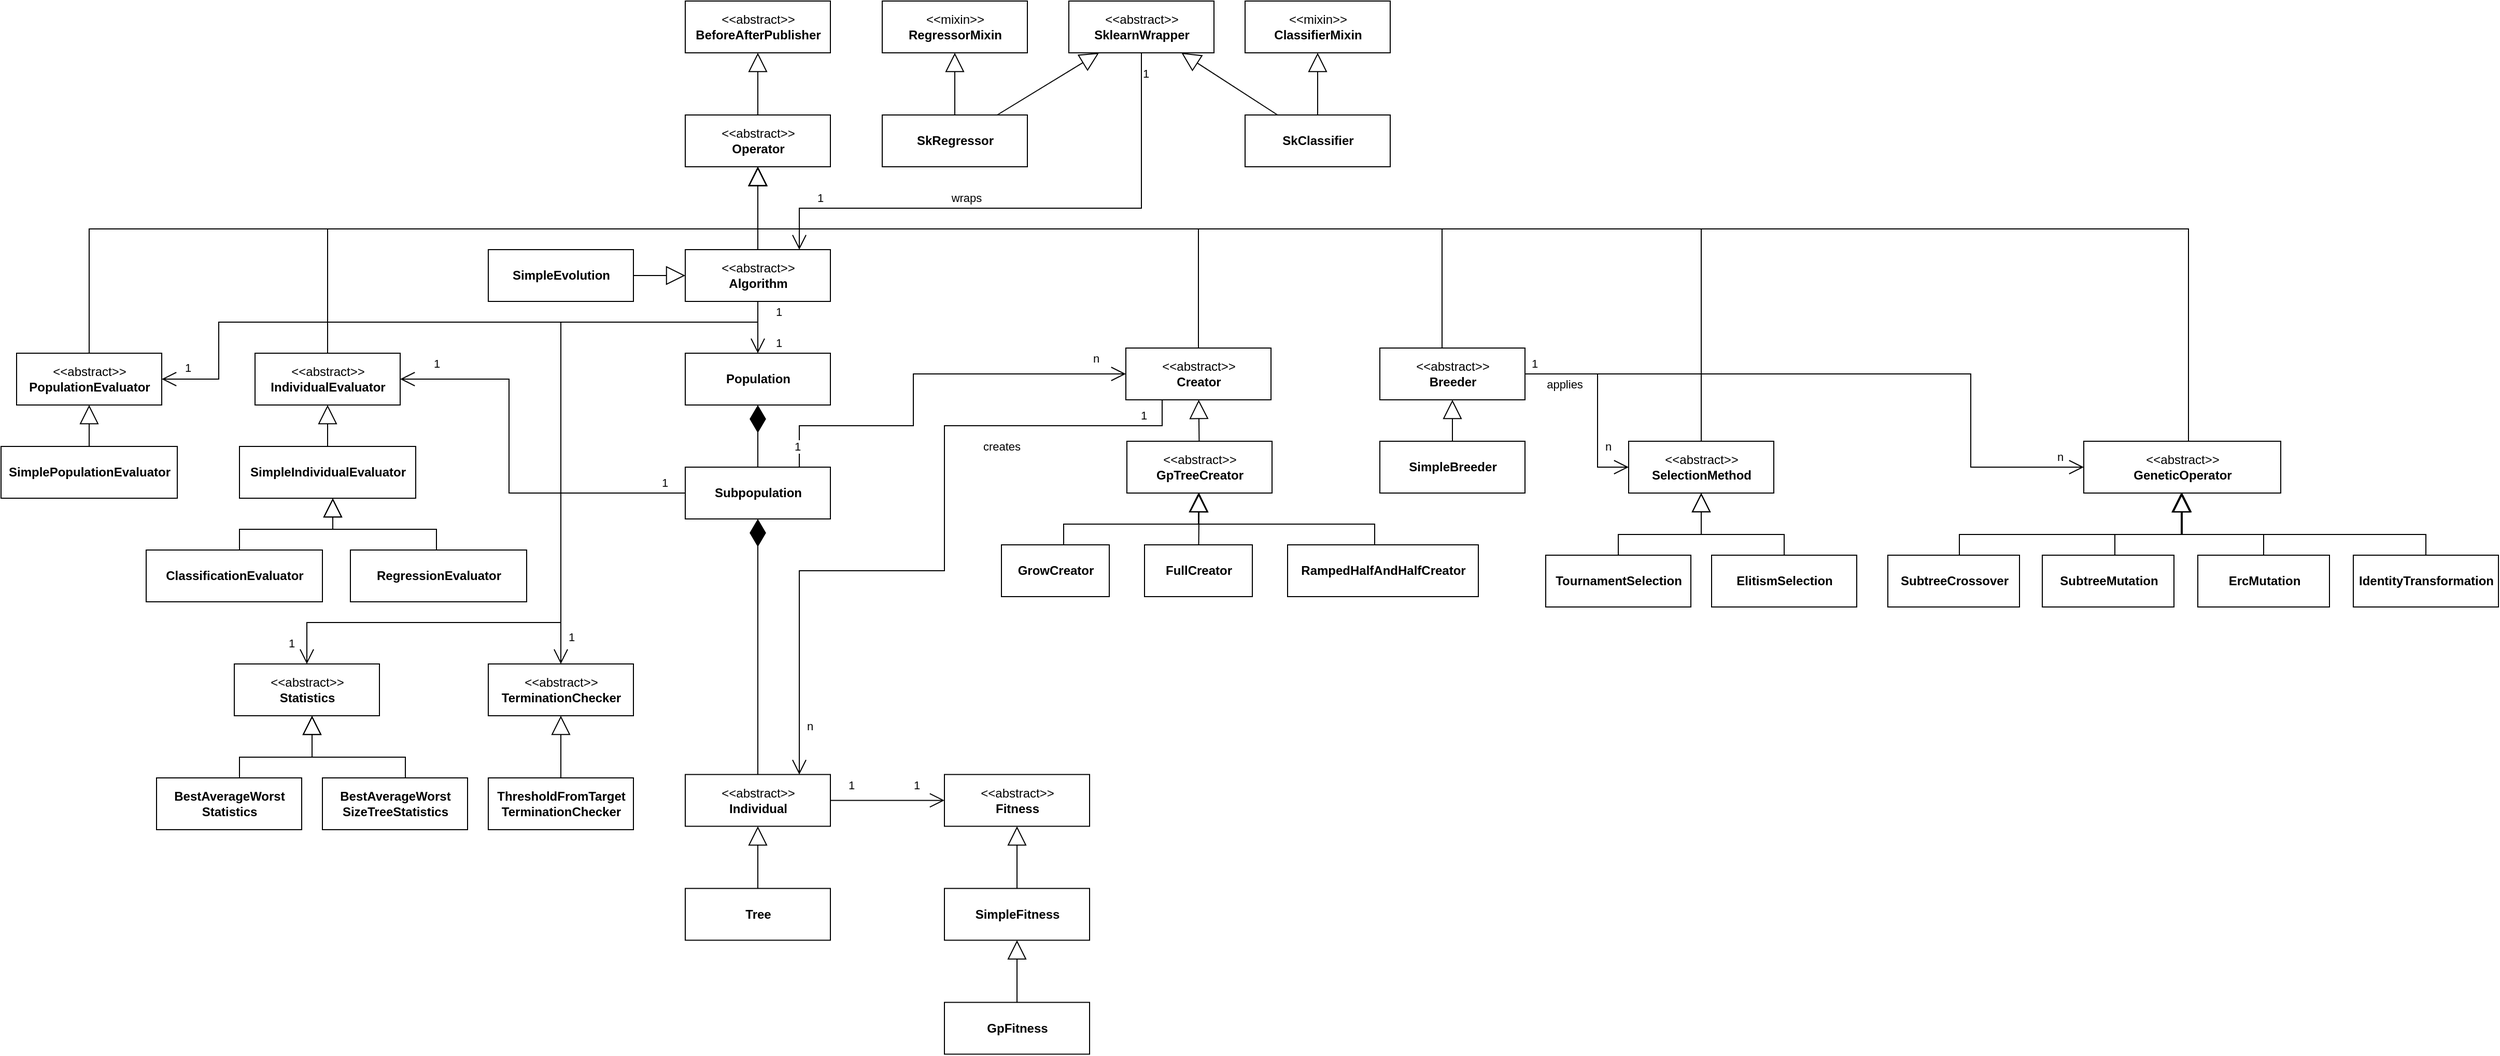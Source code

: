 <mxfile version="18.0.1" type="github">
  <diagram id="FYv7JaiuW1tqM-m-85lL" name="Class Diagram">
    <mxGraphModel dx="1085" dy="603" grid="1" gridSize="10" guides="1" tooltips="1" connect="1" arrows="1" fold="1" page="1" pageScale="1" pageWidth="850" pageHeight="1100" math="0" shadow="0">
      <root>
        <mxCell id="0" />
        <mxCell id="1" parent="0" />
        <mxCell id="0aoVft2hGiI1sVCikAao-1" value="&amp;lt;&amp;lt;abstract&amp;gt;&amp;gt;&lt;br&gt;&lt;b&gt;BeforeAfterPublisher&lt;/b&gt;" style="html=1;" vertex="1" parent="1">
          <mxGeometry x="970" y="70" width="140" height="50" as="geometry" />
        </mxCell>
        <mxCell id="0aoVft2hGiI1sVCikAao-2" value="&amp;lt;&amp;lt;abstract&amp;gt;&amp;gt;&lt;br&gt;&lt;b&gt;Operator&lt;/b&gt;" style="html=1;" vertex="1" parent="1">
          <mxGeometry x="970" y="180" width="140" height="50" as="geometry" />
        </mxCell>
        <mxCell id="0aoVft2hGiI1sVCikAao-3" value="&amp;lt;&amp;lt;abstract&amp;gt;&amp;gt;&lt;br&gt;&lt;b&gt;PopulationEvaluator&lt;/b&gt;" style="html=1;" vertex="1" parent="1">
          <mxGeometry x="325" y="410" width="140" height="50" as="geometry" />
        </mxCell>
        <mxCell id="0aoVft2hGiI1sVCikAao-4" value="&lt;b&gt;SimplePopulationEvaluator&lt;/b&gt;" style="html=1;" vertex="1" parent="1">
          <mxGeometry x="310" y="500" width="170" height="50" as="geometry" />
        </mxCell>
        <mxCell id="0aoVft2hGiI1sVCikAao-5" value="&amp;lt;&amp;lt;abstract&amp;gt;&amp;gt;&lt;br&gt;&lt;b&gt;Algorithm&lt;/b&gt;" style="html=1;" vertex="1" parent="1">
          <mxGeometry x="970" y="310" width="140" height="50" as="geometry" />
        </mxCell>
        <mxCell id="0aoVft2hGiI1sVCikAao-6" value="&lt;b&gt;SimpleEvolution&lt;/b&gt;" style="html=1;" vertex="1" parent="1">
          <mxGeometry x="780" y="310" width="140" height="50" as="geometry" />
        </mxCell>
        <mxCell id="0aoVft2hGiI1sVCikAao-7" value="&amp;lt;&amp;lt;abstract&amp;gt;&amp;gt;&lt;br&gt;&lt;b&gt;Breeder&lt;/b&gt;" style="html=1;" vertex="1" parent="1">
          <mxGeometry x="1640" y="405" width="140" height="50" as="geometry" />
        </mxCell>
        <mxCell id="0aoVft2hGiI1sVCikAao-8" value="&lt;b&gt;SimpleBreeder&lt;/b&gt;" style="html=1;" vertex="1" parent="1">
          <mxGeometry x="1640" y="495" width="140" height="50" as="geometry" />
        </mxCell>
        <mxCell id="0aoVft2hGiI1sVCikAao-9" value="&amp;lt;&amp;lt;abstract&amp;gt;&amp;gt;&lt;br&gt;&lt;b&gt;IndividualEvaluator&lt;/b&gt;" style="html=1;" vertex="1" parent="1">
          <mxGeometry x="555" y="410" width="140" height="50" as="geometry" />
        </mxCell>
        <mxCell id="0aoVft2hGiI1sVCikAao-10" value="&lt;b&gt;SimpleIndividualEvaluator&lt;/b&gt;" style="html=1;" vertex="1" parent="1">
          <mxGeometry x="540" y="500" width="170" height="50" as="geometry" />
        </mxCell>
        <mxCell id="0aoVft2hGiI1sVCikAao-11" value="&lt;b&gt;ClassificationEvaluator&lt;/b&gt;" style="html=1;" vertex="1" parent="1">
          <mxGeometry x="450" y="600" width="170" height="50" as="geometry" />
        </mxCell>
        <mxCell id="0aoVft2hGiI1sVCikAao-12" value="&lt;b&gt;RegressionEvaluator&lt;/b&gt;" style="html=1;" vertex="1" parent="1">
          <mxGeometry x="647" y="600" width="170" height="50" as="geometry" />
        </mxCell>
        <mxCell id="0aoVft2hGiI1sVCikAao-13" value="&amp;lt;&amp;lt;abstract&amp;gt;&amp;gt;&lt;br&gt;&lt;b&gt;Creator&lt;/b&gt;" style="html=1;" vertex="1" parent="1">
          <mxGeometry x="1395" y="405" width="140" height="50" as="geometry" />
        </mxCell>
        <mxCell id="0aoVft2hGiI1sVCikAao-14" value="&amp;lt;&amp;lt;abstract&amp;gt;&amp;gt;&lt;br&gt;&lt;b&gt;GpTreeCreator&lt;/b&gt;" style="html=1;" vertex="1" parent="1">
          <mxGeometry x="1396" y="495" width="140" height="50" as="geometry" />
        </mxCell>
        <mxCell id="0aoVft2hGiI1sVCikAao-15" value="&lt;b&gt;GrowCreator&lt;/b&gt;" style="html=1;" vertex="1" parent="1">
          <mxGeometry x="1275" y="595" width="104" height="50" as="geometry" />
        </mxCell>
        <mxCell id="0aoVft2hGiI1sVCikAao-16" value="&lt;b&gt;FullCreator&lt;/b&gt;" style="html=1;" vertex="1" parent="1">
          <mxGeometry x="1413" y="595" width="104" height="50" as="geometry" />
        </mxCell>
        <mxCell id="0aoVft2hGiI1sVCikAao-17" value="&lt;b&gt;RampedHalfAndHalfCreator&lt;/b&gt;" style="html=1;" vertex="1" parent="1">
          <mxGeometry x="1551" y="595" width="184" height="50" as="geometry" />
        </mxCell>
        <mxCell id="0aoVft2hGiI1sVCikAao-18" value="&amp;lt;&amp;lt;abstract&amp;gt;&amp;gt;&lt;br&gt;&lt;b&gt;SelectionMethod&lt;/b&gt;" style="html=1;" vertex="1" parent="1">
          <mxGeometry x="1880" y="495" width="140" height="50" as="geometry" />
        </mxCell>
        <mxCell id="0aoVft2hGiI1sVCikAao-19" value="&lt;b&gt;TournamentSelection&lt;/b&gt;" style="html=1;" vertex="1" parent="1">
          <mxGeometry x="1800" y="605" width="140" height="50" as="geometry" />
        </mxCell>
        <mxCell id="0aoVft2hGiI1sVCikAao-20" value="&lt;b&gt;ElitismSelection&lt;/b&gt;" style="html=1;" vertex="1" parent="1">
          <mxGeometry x="1960" y="605" width="140" height="50" as="geometry" />
        </mxCell>
        <mxCell id="0aoVft2hGiI1sVCikAao-21" value="&amp;lt;&amp;lt;abstract&amp;gt;&amp;gt;&lt;br&gt;&lt;b&gt;GeneticOperator&lt;/b&gt;" style="html=1;" vertex="1" parent="1">
          <mxGeometry x="2319" y="495" width="190" height="50" as="geometry" />
        </mxCell>
        <mxCell id="0aoVft2hGiI1sVCikAao-22" value="&lt;b&gt;SubtreeMutation&lt;/b&gt;" style="html=1;" vertex="1" parent="1">
          <mxGeometry x="2279" y="605" width="127" height="50" as="geometry" />
        </mxCell>
        <mxCell id="0aoVft2hGiI1sVCikAao-23" value="&lt;b&gt;SubtreeCrossover&lt;/b&gt;" style="html=1;" vertex="1" parent="1">
          <mxGeometry x="2130" y="605" width="127" height="50" as="geometry" />
        </mxCell>
        <mxCell id="0aoVft2hGiI1sVCikAao-24" value="&lt;b&gt;ErcMutation&lt;/b&gt;" style="html=1;" vertex="1" parent="1">
          <mxGeometry x="2429" y="605" width="127" height="50" as="geometry" />
        </mxCell>
        <mxCell id="0aoVft2hGiI1sVCikAao-25" value="&lt;b&gt;IdentityTransformation&lt;/b&gt;" style="html=1;" vertex="1" parent="1">
          <mxGeometry x="2579" y="605" width="140" height="50" as="geometry" />
        </mxCell>
        <mxCell id="0aoVft2hGiI1sVCikAao-26" value="" style="endArrow=block;endSize=16;endFill=0;html=1;rounded=0;edgeStyle=orthogonalEdgeStyle;" edge="1" parent="1" source="0aoVft2hGiI1sVCikAao-3" target="0aoVft2hGiI1sVCikAao-2">
          <mxGeometry width="160" relative="1" as="geometry">
            <mxPoint x="612.778" y="320" as="sourcePoint" />
            <mxPoint x="561.222" y="280" as="targetPoint" />
            <Array as="points">
              <mxPoint x="395" y="290" />
              <mxPoint x="1040" y="290" />
            </Array>
          </mxGeometry>
        </mxCell>
        <mxCell id="0aoVft2hGiI1sVCikAao-27" value="" style="endArrow=block;endSize=16;endFill=0;html=1;rounded=0;" edge="1" parent="1" source="0aoVft2hGiI1sVCikAao-2" target="0aoVft2hGiI1sVCikAao-1">
          <mxGeometry width="160" relative="1" as="geometry">
            <mxPoint x="1163.778" y="310" as="sourcePoint" />
            <mxPoint x="1112.222" y="270" as="targetPoint" />
          </mxGeometry>
        </mxCell>
        <mxCell id="0aoVft2hGiI1sVCikAao-28" value="" style="endArrow=block;endSize=16;endFill=0;html=1;rounded=0;edgeStyle=orthogonalEdgeStyle;" edge="1" parent="1" source="0aoVft2hGiI1sVCikAao-5" target="0aoVft2hGiI1sVCikAao-2">
          <mxGeometry width="160" relative="1" as="geometry">
            <mxPoint x="255" y="320" as="sourcePoint" />
            <mxPoint x="509" y="260" as="targetPoint" />
            <Array as="points">
              <mxPoint x="1040" y="310" />
              <mxPoint x="1040" y="310" />
            </Array>
          </mxGeometry>
        </mxCell>
        <mxCell id="0aoVft2hGiI1sVCikAao-29" value="" style="endArrow=block;endSize=16;endFill=0;html=1;rounded=0;edgeStyle=orthogonalEdgeStyle;" edge="1" parent="1" source="0aoVft2hGiI1sVCikAao-7" target="0aoVft2hGiI1sVCikAao-2">
          <mxGeometry width="160" relative="1" as="geometry">
            <mxPoint x="265" y="330" as="sourcePoint" />
            <mxPoint x="519" y="270" as="targetPoint" />
            <Array as="points">
              <mxPoint x="1700" y="290" />
              <mxPoint x="1040" y="290" />
            </Array>
          </mxGeometry>
        </mxCell>
        <mxCell id="0aoVft2hGiI1sVCikAao-30" value="" style="endArrow=block;endSize=16;endFill=0;html=1;rounded=0;edgeStyle=orthogonalEdgeStyle;" edge="1" parent="1" source="0aoVft2hGiI1sVCikAao-9" target="0aoVft2hGiI1sVCikAao-2">
          <mxGeometry width="160" relative="1" as="geometry">
            <mxPoint x="275" y="340" as="sourcePoint" />
            <mxPoint x="529" y="280" as="targetPoint" />
            <Array as="points">
              <mxPoint x="625" y="290" />
              <mxPoint x="1040" y="290" />
            </Array>
          </mxGeometry>
        </mxCell>
        <mxCell id="0aoVft2hGiI1sVCikAao-31" value="" style="endArrow=block;endSize=16;endFill=0;html=1;rounded=0;" edge="1" parent="1" source="0aoVft2hGiI1sVCikAao-4" target="0aoVft2hGiI1sVCikAao-3">
          <mxGeometry width="160" relative="1" as="geometry">
            <mxPoint x="659" y="310" as="sourcePoint" />
            <mxPoint x="659" y="240" as="targetPoint" />
          </mxGeometry>
        </mxCell>
        <mxCell id="0aoVft2hGiI1sVCikAao-32" value="" style="endArrow=block;endSize=16;endFill=0;html=1;rounded=0;" edge="1" parent="1" source="0aoVft2hGiI1sVCikAao-6" target="0aoVft2hGiI1sVCikAao-5">
          <mxGeometry width="160" relative="1" as="geometry">
            <mxPoint x="1124" y="220" as="sourcePoint" />
            <mxPoint x="1124" y="150" as="targetPoint" />
          </mxGeometry>
        </mxCell>
        <mxCell id="0aoVft2hGiI1sVCikAao-33" value="" style="endArrow=block;endSize=16;endFill=0;html=1;rounded=0;" edge="1" parent="1" source="0aoVft2hGiI1sVCikAao-8" target="0aoVft2hGiI1sVCikAao-7">
          <mxGeometry width="160" relative="1" as="geometry">
            <mxPoint x="1624" y="325" as="sourcePoint" />
            <mxPoint x="1624" y="255" as="targetPoint" />
          </mxGeometry>
        </mxCell>
        <mxCell id="0aoVft2hGiI1sVCikAao-34" value="" style="endArrow=block;endSize=16;endFill=0;html=1;rounded=0;" edge="1" parent="1" source="0aoVft2hGiI1sVCikAao-10" target="0aoVft2hGiI1sVCikAao-9">
          <mxGeometry width="160" relative="1" as="geometry">
            <mxPoint x="359" y="340" as="sourcePoint" />
            <mxPoint x="359" y="270" as="targetPoint" />
          </mxGeometry>
        </mxCell>
        <mxCell id="0aoVft2hGiI1sVCikAao-35" value="" style="endArrow=block;endSize=16;endFill=0;html=1;rounded=0;edgeStyle=orthogonalEdgeStyle;" edge="1" parent="1" source="0aoVft2hGiI1sVCikAao-12" target="0aoVft2hGiI1sVCikAao-10">
          <mxGeometry width="160" relative="1" as="geometry">
            <mxPoint x="635" y="420" as="sourcePoint" />
            <mxPoint x="329" y="360" as="targetPoint" />
            <Array as="points">
              <mxPoint x="730" y="580" />
              <mxPoint x="630" y="580" />
            </Array>
          </mxGeometry>
        </mxCell>
        <mxCell id="0aoVft2hGiI1sVCikAao-36" value="" style="endArrow=block;endSize=16;endFill=0;html=1;rounded=0;edgeStyle=orthogonalEdgeStyle;" edge="1" parent="1" source="0aoVft2hGiI1sVCikAao-11" target="0aoVft2hGiI1sVCikAao-10">
          <mxGeometry width="160" relative="1" as="geometry">
            <mxPoint x="740" y="610" as="sourcePoint" />
            <mxPoint x="640" y="560" as="targetPoint" />
            <Array as="points">
              <mxPoint x="540" y="580" />
              <mxPoint x="630" y="580" />
            </Array>
          </mxGeometry>
        </mxCell>
        <mxCell id="0aoVft2hGiI1sVCikAao-37" value="" style="endArrow=block;endSize=16;endFill=0;html=1;rounded=0;" edge="1" parent="1" source="0aoVft2hGiI1sVCikAao-14" target="0aoVft2hGiI1sVCikAao-13">
          <mxGeometry width="160" relative="1" as="geometry">
            <mxPoint x="1040" y="505" as="sourcePoint" />
            <mxPoint x="1040" y="465" as="targetPoint" />
          </mxGeometry>
        </mxCell>
        <mxCell id="0aoVft2hGiI1sVCikAao-38" value="" style="endArrow=block;endSize=16;endFill=0;html=1;rounded=0;edgeStyle=orthogonalEdgeStyle;" edge="1" parent="1" source="0aoVft2hGiI1sVCikAao-17" target="0aoVft2hGiI1sVCikAao-14">
          <mxGeometry width="160" relative="1" as="geometry">
            <mxPoint x="1365" y="485" as="sourcePoint" />
            <mxPoint x="1265" y="435" as="targetPoint" />
            <Array as="points">
              <mxPoint x="1635" y="575" />
              <mxPoint x="1465" y="575" />
            </Array>
          </mxGeometry>
        </mxCell>
        <mxCell id="0aoVft2hGiI1sVCikAao-39" value="" style="endArrow=block;endSize=16;endFill=0;html=1;rounded=0;edgeStyle=orthogonalEdgeStyle;" edge="1" parent="1" source="0aoVft2hGiI1sVCikAao-15" target="0aoVft2hGiI1sVCikAao-14">
          <mxGeometry width="160" relative="1" as="geometry">
            <mxPoint x="1175" y="485" as="sourcePoint" />
            <mxPoint x="1265" y="435" as="targetPoint" />
            <Array as="points">
              <mxPoint x="1335" y="575" />
              <mxPoint x="1465" y="575" />
            </Array>
          </mxGeometry>
        </mxCell>
        <mxCell id="0aoVft2hGiI1sVCikAao-40" value="" style="endArrow=block;endSize=16;endFill=0;html=1;rounded=0;" edge="1" parent="1" source="0aoVft2hGiI1sVCikAao-16" target="0aoVft2hGiI1sVCikAao-14">
          <mxGeometry width="160" relative="1" as="geometry">
            <mxPoint x="1475.227" y="505" as="sourcePoint" />
            <mxPoint x="1475.773" y="445" as="targetPoint" />
          </mxGeometry>
        </mxCell>
        <mxCell id="0aoVft2hGiI1sVCikAao-41" value="" style="endArrow=block;endSize=16;endFill=0;html=1;rounded=0;edgeStyle=orthogonalEdgeStyle;" edge="1" parent="1" source="0aoVft2hGiI1sVCikAao-20" target="0aoVft2hGiI1sVCikAao-18">
          <mxGeometry width="160" relative="1" as="geometry">
            <mxPoint x="1819.998" y="485" as="sourcePoint" />
            <mxPoint x="1719.998" y="435" as="targetPoint" />
            <Array as="points">
              <mxPoint x="2030" y="585" />
              <mxPoint x="1950" y="585" />
            </Array>
          </mxGeometry>
        </mxCell>
        <mxCell id="0aoVft2hGiI1sVCikAao-42" value="" style="endArrow=block;endSize=16;endFill=0;html=1;rounded=0;edgeStyle=orthogonalEdgeStyle;" edge="1" parent="1" source="0aoVft2hGiI1sVCikAao-19" target="0aoVft2hGiI1sVCikAao-18">
          <mxGeometry width="160" relative="1" as="geometry">
            <mxPoint x="1629.998" y="485" as="sourcePoint" />
            <mxPoint x="1719.998" y="435" as="targetPoint" />
            <Array as="points">
              <mxPoint x="1870" y="585" />
              <mxPoint x="1950" y="585" />
            </Array>
          </mxGeometry>
        </mxCell>
        <mxCell id="0aoVft2hGiI1sVCikAao-43" value="" style="endArrow=block;endSize=16;endFill=0;html=1;rounded=0;edgeStyle=orthogonalEdgeStyle;" edge="1" parent="1" source="0aoVft2hGiI1sVCikAao-23" target="0aoVft2hGiI1sVCikAao-21">
          <mxGeometry width="160" relative="1" as="geometry">
            <mxPoint x="2159" y="425" as="sourcePoint" />
            <mxPoint x="2413" y="365" as="targetPoint" />
            <Array as="points">
              <mxPoint x="2199" y="585" />
              <mxPoint x="2413" y="585" />
            </Array>
          </mxGeometry>
        </mxCell>
        <mxCell id="0aoVft2hGiI1sVCikAao-44" value="" style="endArrow=block;endSize=16;endFill=0;html=1;rounded=0;edgeStyle=orthogonalEdgeStyle;" edge="1" parent="1" source="0aoVft2hGiI1sVCikAao-22" target="0aoVft2hGiI1sVCikAao-21">
          <mxGeometry width="160" relative="1" as="geometry">
            <mxPoint x="2349" y="425" as="sourcePoint" />
            <mxPoint x="2414.048" y="365" as="targetPoint" />
            <Array as="points">
              <mxPoint x="2349" y="585" />
              <mxPoint x="2414" y="585" />
            </Array>
          </mxGeometry>
        </mxCell>
        <mxCell id="0aoVft2hGiI1sVCikAao-45" value="" style="endArrow=block;endSize=16;endFill=0;html=1;rounded=0;edgeStyle=orthogonalEdgeStyle;" edge="1" parent="1" source="0aoVft2hGiI1sVCikAao-24" target="0aoVft2hGiI1sVCikAao-21">
          <mxGeometry width="160" relative="1" as="geometry">
            <mxPoint x="2529" y="425" as="sourcePoint" />
            <mxPoint x="2413" y="365" as="targetPoint" />
            <Array as="points">
              <mxPoint x="2493" y="585" />
              <mxPoint x="2413" y="585" />
            </Array>
          </mxGeometry>
        </mxCell>
        <mxCell id="0aoVft2hGiI1sVCikAao-46" value="" style="endArrow=block;endSize=16;endFill=0;html=1;rounded=0;edgeStyle=orthogonalEdgeStyle;" edge="1" parent="1" source="0aoVft2hGiI1sVCikAao-25" target="0aoVft2hGiI1sVCikAao-21">
          <mxGeometry width="160" relative="1" as="geometry">
            <mxPoint x="2719" y="425" as="sourcePoint" />
            <mxPoint x="2413" y="365" as="targetPoint" />
            <Array as="points">
              <mxPoint x="2649" y="585" />
              <mxPoint x="2413" y="585" />
            </Array>
          </mxGeometry>
        </mxCell>
        <mxCell id="0aoVft2hGiI1sVCikAao-47" value="" style="endArrow=block;endSize=16;endFill=0;html=1;rounded=0;edgeStyle=orthogonalEdgeStyle;" edge="1" parent="1" source="0aoVft2hGiI1sVCikAao-13" target="0aoVft2hGiI1sVCikAao-2">
          <mxGeometry width="160" relative="1" as="geometry">
            <mxPoint x="815" y="320" as="sourcePoint" />
            <mxPoint x="509.0" y="260" as="targetPoint" />
            <Array as="points">
              <mxPoint x="1465" y="290" />
              <mxPoint x="1040" y="290" />
            </Array>
          </mxGeometry>
        </mxCell>
        <mxCell id="0aoVft2hGiI1sVCikAao-48" value="" style="endArrow=block;endSize=16;endFill=0;html=1;rounded=0;edgeStyle=orthogonalEdgeStyle;" edge="1" parent="1" source="0aoVft2hGiI1sVCikAao-18" target="0aoVft2hGiI1sVCikAao-2">
          <mxGeometry width="160" relative="1" as="geometry">
            <mxPoint x="825" y="330" as="sourcePoint" />
            <mxPoint x="519.0" y="270" as="targetPoint" />
            <Array as="points">
              <mxPoint x="1950" y="290" />
              <mxPoint x="1040" y="290" />
            </Array>
          </mxGeometry>
        </mxCell>
        <mxCell id="0aoVft2hGiI1sVCikAao-49" value="" style="endArrow=block;endSize=16;endFill=0;html=1;rounded=0;edgeStyle=orthogonalEdgeStyle;" edge="1" parent="1" source="0aoVft2hGiI1sVCikAao-21" target="0aoVft2hGiI1sVCikAao-2">
          <mxGeometry width="160" relative="1" as="geometry">
            <mxPoint x="1710" y="320" as="sourcePoint" />
            <mxPoint x="509.0" y="260" as="targetPoint" />
            <Array as="points">
              <mxPoint x="2420" y="290" />
              <mxPoint x="1040" y="290" />
            </Array>
          </mxGeometry>
        </mxCell>
        <mxCell id="0aoVft2hGiI1sVCikAao-50" value="&amp;lt;&amp;lt;abstract&amp;gt;&amp;gt;&lt;br&gt;&lt;b&gt;Fitness&lt;/b&gt;" style="html=1;" vertex="1" parent="1">
          <mxGeometry x="1220" y="816.73" width="140" height="50" as="geometry" />
        </mxCell>
        <mxCell id="0aoVft2hGiI1sVCikAao-51" value="&lt;b&gt;SimpleFitness&lt;/b&gt;" style="html=1;" vertex="1" parent="1">
          <mxGeometry x="1220" y="926.73" width="140" height="50" as="geometry" />
        </mxCell>
        <mxCell id="0aoVft2hGiI1sVCikAao-52" value="&lt;b&gt;GpFitness&lt;/b&gt;" style="html=1;" vertex="1" parent="1">
          <mxGeometry x="1220" y="1036.73" width="140" height="50" as="geometry" />
        </mxCell>
        <mxCell id="0aoVft2hGiI1sVCikAao-53" value="&amp;lt;&amp;lt;abstract&amp;gt;&amp;gt;&lt;br&gt;&lt;b&gt;Statistics&lt;/b&gt;" style="html=1;" vertex="1" parent="1">
          <mxGeometry x="535" y="710" width="140" height="50" as="geometry" />
        </mxCell>
        <mxCell id="0aoVft2hGiI1sVCikAao-54" value="&lt;b&gt;BestAverageWorst&lt;br&gt;SizeTreeStatistics&lt;/b&gt;" style="html=1;" vertex="1" parent="1">
          <mxGeometry x="620" y="820" width="140" height="50" as="geometry" />
        </mxCell>
        <mxCell id="0aoVft2hGiI1sVCikAao-55" value="&lt;b&gt;BestAverageWorst&lt;br&gt;Statistics&lt;/b&gt;" style="html=1;" vertex="1" parent="1">
          <mxGeometry x="460" y="820" width="140" height="50" as="geometry" />
        </mxCell>
        <mxCell id="0aoVft2hGiI1sVCikAao-56" value="&amp;lt;&amp;lt;abstract&amp;gt;&amp;gt;&lt;br&gt;&lt;b&gt;SklearnWrapper&lt;/b&gt;" style="html=1;" vertex="1" parent="1">
          <mxGeometry x="1340" y="70" width="140" height="50" as="geometry" />
        </mxCell>
        <mxCell id="0aoVft2hGiI1sVCikAao-57" value="&amp;lt;&amp;lt;mixin&amp;gt;&amp;gt;&lt;br&gt;&lt;b&gt;RegressorMixin&lt;/b&gt;" style="html=1;" vertex="1" parent="1">
          <mxGeometry x="1160" y="70" width="140" height="50" as="geometry" />
        </mxCell>
        <mxCell id="0aoVft2hGiI1sVCikAao-58" value="&amp;lt;&amp;lt;mixin&amp;gt;&amp;gt;&lt;br&gt;&lt;b&gt;ClassifierMixin&lt;/b&gt;" style="html=1;" vertex="1" parent="1">
          <mxGeometry x="1510" y="70" width="140" height="50" as="geometry" />
        </mxCell>
        <mxCell id="0aoVft2hGiI1sVCikAao-59" value="&lt;b&gt;SkRegressor&lt;/b&gt;" style="html=1;" vertex="1" parent="1">
          <mxGeometry x="1160" y="180" width="140" height="50" as="geometry" />
        </mxCell>
        <mxCell id="0aoVft2hGiI1sVCikAao-60" value="&lt;b&gt;SkClassifier&lt;/b&gt;" style="html=1;" vertex="1" parent="1">
          <mxGeometry x="1510" y="180" width="140" height="50" as="geometry" />
        </mxCell>
        <mxCell id="0aoVft2hGiI1sVCikAao-61" value="" style="endArrow=block;endSize=16;endFill=0;html=1;rounded=0;" edge="1" parent="1" source="0aoVft2hGiI1sVCikAao-59" target="0aoVft2hGiI1sVCikAao-56">
          <mxGeometry width="160" relative="1" as="geometry">
            <mxPoint x="1015" y="-120" as="sourcePoint" />
            <mxPoint x="1015" y="-160" as="targetPoint" />
          </mxGeometry>
        </mxCell>
        <mxCell id="0aoVft2hGiI1sVCikAao-62" value="" style="endArrow=block;endSize=16;endFill=0;html=1;rounded=0;" edge="1" parent="1" source="0aoVft2hGiI1sVCikAao-60" target="0aoVft2hGiI1sVCikAao-56">
          <mxGeometry width="160" relative="1" as="geometry">
            <mxPoint x="1025" y="-110" as="sourcePoint" />
            <mxPoint x="1025" y="-150" as="targetPoint" />
          </mxGeometry>
        </mxCell>
        <mxCell id="0aoVft2hGiI1sVCikAao-63" value="" style="endArrow=block;endSize=16;endFill=0;html=1;rounded=0;" edge="1" parent="1" source="0aoVft2hGiI1sVCikAao-51" target="0aoVft2hGiI1sVCikAao-50">
          <mxGeometry width="160" relative="1" as="geometry">
            <mxPoint x="1255" y="626.73" as="sourcePoint" />
            <mxPoint x="1255" y="586.73" as="targetPoint" />
          </mxGeometry>
        </mxCell>
        <mxCell id="0aoVft2hGiI1sVCikAao-64" value="" style="endArrow=block;endSize=16;endFill=0;html=1;rounded=0;" edge="1" parent="1" source="0aoVft2hGiI1sVCikAao-52" target="0aoVft2hGiI1sVCikAao-51">
          <mxGeometry width="160" relative="1" as="geometry">
            <mxPoint x="1265" y="656.73" as="sourcePoint" />
            <mxPoint x="1265" y="616.73" as="targetPoint" />
          </mxGeometry>
        </mxCell>
        <mxCell id="0aoVft2hGiI1sVCikAao-65" value="" style="endArrow=block;endSize=16;endFill=0;html=1;rounded=0;" edge="1" parent="1" source="0aoVft2hGiI1sVCikAao-59" target="0aoVft2hGiI1sVCikAao-57">
          <mxGeometry width="160" relative="1" as="geometry">
            <mxPoint x="1342.727" y="190" as="sourcePoint" />
            <mxPoint x="1397.273" y="130" as="targetPoint" />
          </mxGeometry>
        </mxCell>
        <mxCell id="0aoVft2hGiI1sVCikAao-66" value="" style="endArrow=block;endSize=16;endFill=0;html=1;rounded=0;" edge="1" parent="1" source="0aoVft2hGiI1sVCikAao-60" target="0aoVft2hGiI1sVCikAao-58">
          <mxGeometry width="160" relative="1" as="geometry">
            <mxPoint x="1352.727" y="200" as="sourcePoint" />
            <mxPoint x="1407.273" y="140" as="targetPoint" />
          </mxGeometry>
        </mxCell>
        <mxCell id="0aoVft2hGiI1sVCikAao-67" value="&amp;lt;&amp;lt;abstract&amp;gt;&amp;gt;&lt;br&gt;&lt;b&gt;TerminationChecker&lt;/b&gt;" style="html=1;" vertex="1" parent="1">
          <mxGeometry x="780" y="710" width="140" height="50" as="geometry" />
        </mxCell>
        <mxCell id="0aoVft2hGiI1sVCikAao-68" value="&lt;b&gt;ThresholdFromTarget&lt;br&gt;TerminationChecker&lt;br&gt;&lt;/b&gt;" style="html=1;" vertex="1" parent="1">
          <mxGeometry x="780" y="820" width="140" height="50" as="geometry" />
        </mxCell>
        <mxCell id="0aoVft2hGiI1sVCikAao-69" value="" style="endArrow=block;endSize=16;endFill=0;html=1;rounded=0;" edge="1" parent="1" source="0aoVft2hGiI1sVCikAao-68" target="0aoVft2hGiI1sVCikAao-67">
          <mxGeometry width="160" relative="1" as="geometry">
            <mxPoint x="815" y="520" as="sourcePoint" />
            <mxPoint x="815" y="480" as="targetPoint" />
          </mxGeometry>
        </mxCell>
        <mxCell id="0aoVft2hGiI1sVCikAao-70" value="&amp;lt;&amp;lt;abstract&amp;gt;&amp;gt;&lt;br&gt;&lt;b&gt;Individual&lt;/b&gt;" style="html=1;" vertex="1" parent="1">
          <mxGeometry x="970" y="816.73" width="140" height="50" as="geometry" />
        </mxCell>
        <mxCell id="0aoVft2hGiI1sVCikAao-71" value="&lt;b&gt;Tree&lt;br&gt;&lt;/b&gt;" style="html=1;" vertex="1" parent="1">
          <mxGeometry x="970" y="926.73" width="140" height="50" as="geometry" />
        </mxCell>
        <mxCell id="0aoVft2hGiI1sVCikAao-72" value="" style="endArrow=block;endSize=16;endFill=0;html=1;rounded=0;" edge="1" parent="1" source="0aoVft2hGiI1sVCikAao-71" target="0aoVft2hGiI1sVCikAao-70">
          <mxGeometry width="160" relative="1" as="geometry">
            <mxPoint x="1005" y="626.73" as="sourcePoint" />
            <mxPoint x="1005" y="586.73" as="targetPoint" />
          </mxGeometry>
        </mxCell>
        <mxCell id="0aoVft2hGiI1sVCikAao-73" value="&lt;b&gt;Population&lt;/b&gt;" style="html=1;" vertex="1" parent="1">
          <mxGeometry x="970" y="410" width="140" height="50" as="geometry" />
        </mxCell>
        <mxCell id="0aoVft2hGiI1sVCikAao-74" value="&lt;b&gt;Subpopulation&lt;br&gt;&lt;/b&gt;" style="html=1;" vertex="1" parent="1">
          <mxGeometry x="970" y="520" width="140" height="50" as="geometry" />
        </mxCell>
        <mxCell id="0aoVft2hGiI1sVCikAao-75" value="" style="endArrow=block;endSize=16;endFill=0;html=1;rounded=0;edgeStyle=orthogonalEdgeStyle;" edge="1" parent="1" source="0aoVft2hGiI1sVCikAao-54" target="0aoVft2hGiI1sVCikAao-53">
          <mxGeometry width="160" relative="1" as="geometry">
            <mxPoint x="709.999" y="980" as="sourcePoint" />
            <mxPoint x="609.999" y="930" as="targetPoint" />
            <Array as="points">
              <mxPoint x="700" y="800" />
              <mxPoint x="610" y="800" />
            </Array>
          </mxGeometry>
        </mxCell>
        <mxCell id="0aoVft2hGiI1sVCikAao-76" value="" style="endArrow=block;endSize=16;endFill=0;html=1;rounded=0;edgeStyle=orthogonalEdgeStyle;" edge="1" parent="1" source="0aoVft2hGiI1sVCikAao-55" target="0aoVft2hGiI1sVCikAao-53">
          <mxGeometry width="160" relative="1" as="geometry">
            <mxPoint x="519.999" y="980" as="sourcePoint" />
            <mxPoint x="609.999" y="930" as="targetPoint" />
            <Array as="points">
              <mxPoint x="540" y="800" />
              <mxPoint x="610" y="800" />
            </Array>
          </mxGeometry>
        </mxCell>
        <mxCell id="0aoVft2hGiI1sVCikAao-77" value="" style="endArrow=open;endFill=1;endSize=12;html=1;rounded=0;" edge="1" parent="1" source="0aoVft2hGiI1sVCikAao-5" target="0aoVft2hGiI1sVCikAao-73">
          <mxGeometry width="160" relative="1" as="geometry">
            <mxPoint x="860" y="550" as="sourcePoint" />
            <mxPoint x="1020" y="550" as="targetPoint" />
          </mxGeometry>
        </mxCell>
        <mxCell id="0aoVft2hGiI1sVCikAao-78" value="1" style="edgeLabel;html=1;align=center;verticalAlign=middle;resizable=0;points=[];" connectable="0" vertex="1" parent="0aoVft2hGiI1sVCikAao-77">
          <mxGeometry x="-0.369" y="2" relative="1" as="geometry">
            <mxPoint x="18" y="-6" as="offset" />
          </mxGeometry>
        </mxCell>
        <mxCell id="0aoVft2hGiI1sVCikAao-79" value="1" style="edgeLabel;html=1;align=center;verticalAlign=middle;resizable=0;points=[];" connectable="0" vertex="1" parent="0aoVft2hGiI1sVCikAao-77">
          <mxGeometry x="0.385" y="-1" relative="1" as="geometry">
            <mxPoint x="21" y="5" as="offset" />
          </mxGeometry>
        </mxCell>
        <mxCell id="0aoVft2hGiI1sVCikAao-80" value="" style="endArrow=diamondThin;endFill=1;endSize=24;html=1;rounded=0;" edge="1" parent="1" source="0aoVft2hGiI1sVCikAao-74" target="0aoVft2hGiI1sVCikAao-73">
          <mxGeometry width="160" relative="1" as="geometry">
            <mxPoint x="880" y="520" as="sourcePoint" />
            <mxPoint x="1130" y="460" as="targetPoint" />
          </mxGeometry>
        </mxCell>
        <mxCell id="0aoVft2hGiI1sVCikAao-81" value="" style="endArrow=diamondThin;endFill=1;endSize=24;html=1;rounded=0;" edge="1" parent="1" source="0aoVft2hGiI1sVCikAao-70" target="0aoVft2hGiI1sVCikAao-74">
          <mxGeometry width="160" relative="1" as="geometry">
            <mxPoint x="1050" y="610" as="sourcePoint" />
            <mxPoint x="1050" y="550" as="targetPoint" />
          </mxGeometry>
        </mxCell>
        <mxCell id="0aoVft2hGiI1sVCikAao-82" value="" style="endArrow=open;endFill=1;endSize=12;html=1;rounded=0;" edge="1" parent="1" source="0aoVft2hGiI1sVCikAao-70" target="0aoVft2hGiI1sVCikAao-50">
          <mxGeometry width="160" relative="1" as="geometry">
            <mxPoint x="1040" y="966.73" as="sourcePoint" />
            <mxPoint x="1200" y="966.73" as="targetPoint" />
          </mxGeometry>
        </mxCell>
        <mxCell id="0aoVft2hGiI1sVCikAao-83" value="1" style="edgeLabel;html=1;align=center;verticalAlign=middle;resizable=0;points=[];" connectable="0" vertex="1" parent="0aoVft2hGiI1sVCikAao-82">
          <mxGeometry x="0.509" y="-2" relative="1" as="geometry">
            <mxPoint y="-17" as="offset" />
          </mxGeometry>
        </mxCell>
        <mxCell id="0aoVft2hGiI1sVCikAao-84" value="1" style="edgeLabel;html=1;align=center;verticalAlign=middle;resizable=0;points=[];" connectable="0" vertex="1" parent="0aoVft2hGiI1sVCikAao-82">
          <mxGeometry x="-0.291" y="-1" relative="1" as="geometry">
            <mxPoint x="-19" y="-16" as="offset" />
          </mxGeometry>
        </mxCell>
        <mxCell id="0aoVft2hGiI1sVCikAao-85" value="" style="endArrow=open;endFill=1;endSize=12;html=1;rounded=0;edgeStyle=orthogonalEdgeStyle;" edge="1" parent="1" source="0aoVft2hGiI1sVCikAao-56" target="0aoVft2hGiI1sVCikAao-5">
          <mxGeometry width="160" relative="1" as="geometry">
            <mxPoint x="1220" y="270" as="sourcePoint" />
            <mxPoint x="1380" y="270" as="targetPoint" />
            <Array as="points">
              <mxPoint x="1410" y="270" />
              <mxPoint x="1080" y="270" />
            </Array>
          </mxGeometry>
        </mxCell>
        <mxCell id="0aoVft2hGiI1sVCikAao-86" value="wraps" style="edgeLabel;html=1;align=center;verticalAlign=middle;resizable=0;points=[];" connectable="0" vertex="1" parent="0aoVft2hGiI1sVCikAao-85">
          <mxGeometry x="0.281" relative="1" as="geometry">
            <mxPoint x="14" y="-10" as="offset" />
          </mxGeometry>
        </mxCell>
        <mxCell id="0aoVft2hGiI1sVCikAao-87" value="1" style="edgeLabel;html=1;align=center;verticalAlign=middle;resizable=0;points=[];" connectable="0" vertex="1" parent="0aoVft2hGiI1sVCikAao-85">
          <mxGeometry x="0.761" relative="1" as="geometry">
            <mxPoint x="-2" y="-10" as="offset" />
          </mxGeometry>
        </mxCell>
        <mxCell id="0aoVft2hGiI1sVCikAao-88" value="1" style="edgeLabel;html=1;align=center;verticalAlign=middle;resizable=0;points=[];" connectable="0" vertex="1" parent="0aoVft2hGiI1sVCikAao-85">
          <mxGeometry x="-0.9" y="4" relative="1" as="geometry">
            <mxPoint y="-6" as="offset" />
          </mxGeometry>
        </mxCell>
        <mxCell id="0aoVft2hGiI1sVCikAao-89" value="" style="endArrow=open;endFill=1;endSize=12;html=1;rounded=0;edgeStyle=orthogonalEdgeStyle;" edge="1" parent="1" source="0aoVft2hGiI1sVCikAao-74" target="0aoVft2hGiI1sVCikAao-13">
          <mxGeometry width="160" relative="1" as="geometry">
            <mxPoint x="900" y="480" as="sourcePoint" />
            <mxPoint x="1060" y="480" as="targetPoint" />
            <Array as="points">
              <mxPoint x="1080" y="480" />
              <mxPoint x="1190" y="480" />
              <mxPoint x="1190" y="430" />
            </Array>
          </mxGeometry>
        </mxCell>
        <mxCell id="0aoVft2hGiI1sVCikAao-90" value="n" style="edgeLabel;html=1;align=center;verticalAlign=middle;resizable=0;points=[];" connectable="0" vertex="1" parent="0aoVft2hGiI1sVCikAao-89">
          <mxGeometry x="0.797" y="-3" relative="1" as="geometry">
            <mxPoint x="12" y="-18" as="offset" />
          </mxGeometry>
        </mxCell>
        <mxCell id="0aoVft2hGiI1sVCikAao-110" value="1" style="edgeLabel;html=1;align=center;verticalAlign=middle;resizable=0;points=[];" vertex="1" connectable="0" parent="0aoVft2hGiI1sVCikAao-89">
          <mxGeometry x="-0.78" y="3" relative="1" as="geometry">
            <mxPoint x="-7" y="23" as="offset" />
          </mxGeometry>
        </mxCell>
        <mxCell id="0aoVft2hGiI1sVCikAao-91" value="" style="endArrow=open;endFill=1;endSize=12;html=1;rounded=0;edgeStyle=orthogonalEdgeStyle;" edge="1" parent="1" source="0aoVft2hGiI1sVCikAao-74" target="0aoVft2hGiI1sVCikAao-9">
          <mxGeometry width="160" relative="1" as="geometry">
            <mxPoint x="700" y="450" as="sourcePoint" />
            <mxPoint x="860" y="450" as="targetPoint" />
            <Array as="points">
              <mxPoint x="800" y="545" />
              <mxPoint x="800" y="435" />
            </Array>
          </mxGeometry>
        </mxCell>
        <mxCell id="0aoVft2hGiI1sVCikAao-92" value="1" style="edgeLabel;html=1;align=center;verticalAlign=middle;resizable=0;points=[];" connectable="0" vertex="1" parent="0aoVft2hGiI1sVCikAao-91">
          <mxGeometry x="-0.709" y="1" relative="1" as="geometry">
            <mxPoint x="36" y="-11" as="offset" />
          </mxGeometry>
        </mxCell>
        <mxCell id="0aoVft2hGiI1sVCikAao-93" value="1" style="edgeLabel;html=1;align=center;verticalAlign=middle;resizable=0;points=[];" connectable="0" vertex="1" parent="0aoVft2hGiI1sVCikAao-91">
          <mxGeometry x="0.509" y="-2" relative="1" as="geometry">
            <mxPoint x="-60" y="-13" as="offset" />
          </mxGeometry>
        </mxCell>
        <mxCell id="0aoVft2hGiI1sVCikAao-94" value="" style="endArrow=open;endFill=1;endSize=12;html=1;rounded=0;edgeStyle=orthogonalEdgeStyle;" edge="1" parent="1" source="0aoVft2hGiI1sVCikAao-5" target="0aoVft2hGiI1sVCikAao-3">
          <mxGeometry width="160" relative="1" as="geometry">
            <mxPoint x="780" y="430" as="sourcePoint" />
            <mxPoint x="940" y="430" as="targetPoint" />
            <Array as="points">
              <mxPoint x="1040" y="380" />
              <mxPoint x="520" y="380" />
              <mxPoint x="520" y="435" />
            </Array>
          </mxGeometry>
        </mxCell>
        <mxCell id="0aoVft2hGiI1sVCikAao-95" value="1" style="edgeLabel;html=1;align=center;verticalAlign=middle;resizable=0;points=[];" connectable="0" vertex="1" parent="0aoVft2hGiI1sVCikAao-94">
          <mxGeometry x="0.78" y="1" relative="1" as="geometry">
            <mxPoint x="-31" y="5" as="offset" />
          </mxGeometry>
        </mxCell>
        <mxCell id="0aoVft2hGiI1sVCikAao-96" value="" style="endArrow=open;endFill=1;endSize=12;html=1;rounded=0;edgeStyle=orthogonalEdgeStyle;" edge="1" parent="1" source="0aoVft2hGiI1sVCikAao-7" target="0aoVft2hGiI1sVCikAao-18">
          <mxGeometry width="160" relative="1" as="geometry">
            <mxPoint x="1860" y="440" as="sourcePoint" />
            <mxPoint x="2020" y="440" as="targetPoint" />
            <Array as="points">
              <mxPoint x="1850" y="430" />
              <mxPoint x="1850" y="520" />
            </Array>
          </mxGeometry>
        </mxCell>
        <mxCell id="0aoVft2hGiI1sVCikAao-97" value="n" style="edgeLabel;html=1;align=center;verticalAlign=middle;resizable=0;points=[];" connectable="0" vertex="1" parent="0aoVft2hGiI1sVCikAao-96">
          <mxGeometry x="0.179" y="1" relative="1" as="geometry">
            <mxPoint x="9" y="28" as="offset" />
          </mxGeometry>
        </mxCell>
        <mxCell id="0aoVft2hGiI1sVCikAao-98" value="" style="endArrow=open;endFill=1;endSize=12;html=1;rounded=0;edgeStyle=orthogonalEdgeStyle;" edge="1" parent="1" source="0aoVft2hGiI1sVCikAao-7" target="0aoVft2hGiI1sVCikAao-21">
          <mxGeometry width="160" relative="1" as="geometry">
            <mxPoint x="1860" y="440" as="sourcePoint" />
            <mxPoint x="2020" y="440" as="targetPoint" />
            <Array as="points">
              <mxPoint x="2210" y="430" />
              <mxPoint x="2210" y="520" />
            </Array>
          </mxGeometry>
        </mxCell>
        <mxCell id="0aoVft2hGiI1sVCikAao-99" value="1" style="edgeLabel;html=1;align=center;verticalAlign=middle;resizable=0;points=[];" connectable="0" vertex="1" parent="0aoVft2hGiI1sVCikAao-98">
          <mxGeometry x="-0.948" y="-2" relative="1" as="geometry">
            <mxPoint x="-8" y="-12" as="offset" />
          </mxGeometry>
        </mxCell>
        <mxCell id="0aoVft2hGiI1sVCikAao-100" value="n" style="edgeLabel;html=1;align=center;verticalAlign=middle;resizable=0;points=[];" connectable="0" vertex="1" parent="0aoVft2hGiI1sVCikAao-98">
          <mxGeometry x="0.811" relative="1" as="geometry">
            <mxPoint x="36" y="-10" as="offset" />
          </mxGeometry>
        </mxCell>
        <mxCell id="0aoVft2hGiI1sVCikAao-101" value="applies" style="edgeLabel;html=1;align=center;verticalAlign=middle;resizable=0;points=[];" connectable="0" vertex="1" parent="0aoVft2hGiI1sVCikAao-98">
          <mxGeometry x="-0.881" y="1" relative="1" as="geometry">
            <mxPoint y="11" as="offset" />
          </mxGeometry>
        </mxCell>
        <mxCell id="0aoVft2hGiI1sVCikAao-102" value="" style="endArrow=open;endFill=1;endSize=12;html=1;rounded=0;edgeStyle=orthogonalEdgeStyle;" edge="1" parent="1" source="0aoVft2hGiI1sVCikAao-5" target="0aoVft2hGiI1sVCikAao-67">
          <mxGeometry width="160" relative="1" as="geometry">
            <mxPoint x="780" y="560" as="sourcePoint" />
            <mxPoint x="940" y="560" as="targetPoint" />
            <Array as="points">
              <mxPoint x="1040" y="380" />
              <mxPoint x="850" y="380" />
            </Array>
          </mxGeometry>
        </mxCell>
        <mxCell id="0aoVft2hGiI1sVCikAao-103" value="1" style="edgeLabel;html=1;align=center;verticalAlign=middle;resizable=0;points=[];" connectable="0" vertex="1" parent="0aoVft2hGiI1sVCikAao-102">
          <mxGeometry x="0.904" relative="1" as="geometry">
            <mxPoint x="10" as="offset" />
          </mxGeometry>
        </mxCell>
        <mxCell id="0aoVft2hGiI1sVCikAao-104" value="" style="endArrow=open;endFill=1;endSize=12;html=1;rounded=0;edgeStyle=orthogonalEdgeStyle;" edge="1" parent="1" source="0aoVft2hGiI1sVCikAao-5" target="0aoVft2hGiI1sVCikAao-53">
          <mxGeometry width="160" relative="1" as="geometry">
            <mxPoint x="780" y="560" as="sourcePoint" />
            <mxPoint x="940" y="560" as="targetPoint" />
            <Array as="points">
              <mxPoint x="1040" y="380" />
              <mxPoint x="850" y="380" />
              <mxPoint x="850" y="670" />
              <mxPoint x="605" y="670" />
            </Array>
          </mxGeometry>
        </mxCell>
        <mxCell id="0aoVft2hGiI1sVCikAao-105" value="1" style="edgeLabel;html=1;align=center;verticalAlign=middle;resizable=0;points=[];" connectable="0" vertex="1" parent="0aoVft2hGiI1sVCikAao-104">
          <mxGeometry x="0.918" y="-1" relative="1" as="geometry">
            <mxPoint x="-14" y="12" as="offset" />
          </mxGeometry>
        </mxCell>
        <mxCell id="0aoVft2hGiI1sVCikAao-106" value="" style="endArrow=open;endFill=1;endSize=12;html=1;rounded=0;edgeStyle=orthogonalEdgeStyle;" edge="1" parent="1" source="0aoVft2hGiI1sVCikAao-13" target="0aoVft2hGiI1sVCikAao-70">
          <mxGeometry width="160" relative="1" as="geometry">
            <mxPoint x="1060" y="630" as="sourcePoint" />
            <mxPoint x="1220" y="630" as="targetPoint" />
            <Array as="points">
              <mxPoint x="1430" y="480" />
              <mxPoint x="1220" y="480" />
              <mxPoint x="1220" y="620" />
              <mxPoint x="1080" y="620" />
            </Array>
          </mxGeometry>
        </mxCell>
        <mxCell id="0aoVft2hGiI1sVCikAao-107" value="creates" style="edgeLabel;html=1;align=center;verticalAlign=middle;resizable=0;points=[];" connectable="0" vertex="1" parent="0aoVft2hGiI1sVCikAao-106">
          <mxGeometry x="-0.57" y="-3" relative="1" as="geometry">
            <mxPoint x="-27" y="23" as="offset" />
          </mxGeometry>
        </mxCell>
        <mxCell id="0aoVft2hGiI1sVCikAao-108" value="1" style="edgeLabel;html=1;align=center;verticalAlign=middle;resizable=0;points=[];" connectable="0" vertex="1" parent="0aoVft2hGiI1sVCikAao-106">
          <mxGeometry x="-0.839" y="1" relative="1" as="geometry">
            <mxPoint x="14" y="-11" as="offset" />
          </mxGeometry>
        </mxCell>
        <mxCell id="0aoVft2hGiI1sVCikAao-109" value="n" style="edgeLabel;html=1;align=center;verticalAlign=middle;resizable=0;points=[];" connectable="0" vertex="1" parent="0aoVft2hGiI1sVCikAao-106">
          <mxGeometry x="0.809" y="-1" relative="1" as="geometry">
            <mxPoint x="11" y="21" as="offset" />
          </mxGeometry>
        </mxCell>
      </root>
    </mxGraphModel>
  </diagram>
</mxfile>
